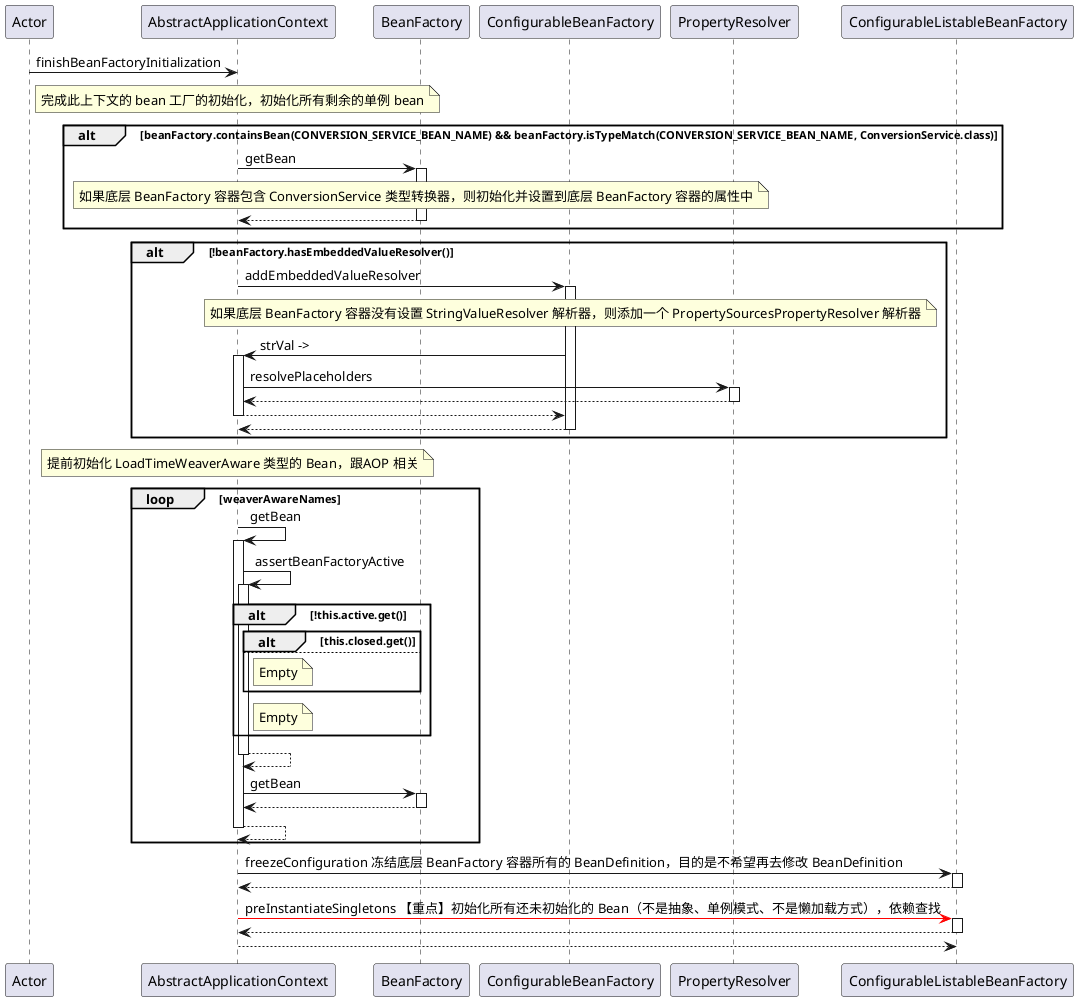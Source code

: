 @startuml
participant Actor
Actor -> AbstractApplicationContext : finishBeanFactoryInitialization
note over AbstractApplicationContext:完成此上下文的 bean 工厂的初始化，初始化所有剩余的单例 bean

alt beanFactory.containsBean(CONVERSION_SERVICE_BEAN_NAME) && beanFactory.isTypeMatch(CONVERSION_SERVICE_BEAN_NAME, ConversionService.class)
AbstractApplicationContext -> BeanFactory : getBean
note over BeanFactory:如果底层 BeanFactory 容器包含 ConversionService 类型转换器，则初始化并设置到底层 BeanFactory 容器的属性中
activate BeanFactory
BeanFactory --> AbstractApplicationContext
deactivate BeanFactory
end

alt !beanFactory.hasEmbeddedValueResolver()
AbstractApplicationContext -> ConfigurableBeanFactory : addEmbeddedValueResolver
note over ConfigurableBeanFactory:如果底层 BeanFactory 容器没有设置 StringValueResolver 解析器，则添加一个 PropertySourcesPropertyResolver 解析器
activate ConfigurableBeanFactory
ConfigurableBeanFactory -> AbstractApplicationContext : strVal ->
activate AbstractApplicationContext
AbstractApplicationContext -> PropertyResolver : resolvePlaceholders
activate PropertyResolver
PropertyResolver --> AbstractApplicationContext
deactivate PropertyResolver
AbstractApplicationContext --> ConfigurableBeanFactory
deactivate AbstractApplicationContext
ConfigurableBeanFactory --> AbstractApplicationContext
deactivate ConfigurableBeanFactory
end

note over AbstractApplicationContext:提前初始化 LoadTimeWeaverAware 类型的 Bean，跟AOP 相关
loop weaverAwareNames
AbstractApplicationContext -> AbstractApplicationContext : getBean
activate AbstractApplicationContext
AbstractApplicationContext -> AbstractApplicationContext : assertBeanFactoryActive
activate AbstractApplicationContext
alt !this.active.get()
alt this.closed.get()
else
note right of AbstractApplicationContext : Empty
end
note right of AbstractApplicationContext : Empty
end
AbstractApplicationContext --> AbstractApplicationContext
deactivate AbstractApplicationContext
AbstractApplicationContext -> BeanFactory : getBean
activate BeanFactory
BeanFactory --> AbstractApplicationContext
deactivate BeanFactory
AbstractApplicationContext --> AbstractApplicationContext
deactivate AbstractApplicationContext
end

AbstractApplicationContext -> ConfigurableListableBeanFactory : freezeConfiguration 冻结底层 BeanFactory 容器所有的 BeanDefinition，目的是不希望再去修改 BeanDefinition
activate ConfigurableListableBeanFactory
ConfigurableListableBeanFactory --> AbstractApplicationContext
deactivate ConfigurableListableBeanFactory
AbstractApplicationContext -[#red]> ConfigurableListableBeanFactory : preInstantiateSingletons 【重点】初始化所有还未初始化的 Bean（不是抽象、单例模式、不是懒加载方式），依赖查找
activate ConfigurableListableBeanFactory
ConfigurableListableBeanFactory --> AbstractApplicationContext
deactivate ConfigurableListableBeanFactory
return
@enduml